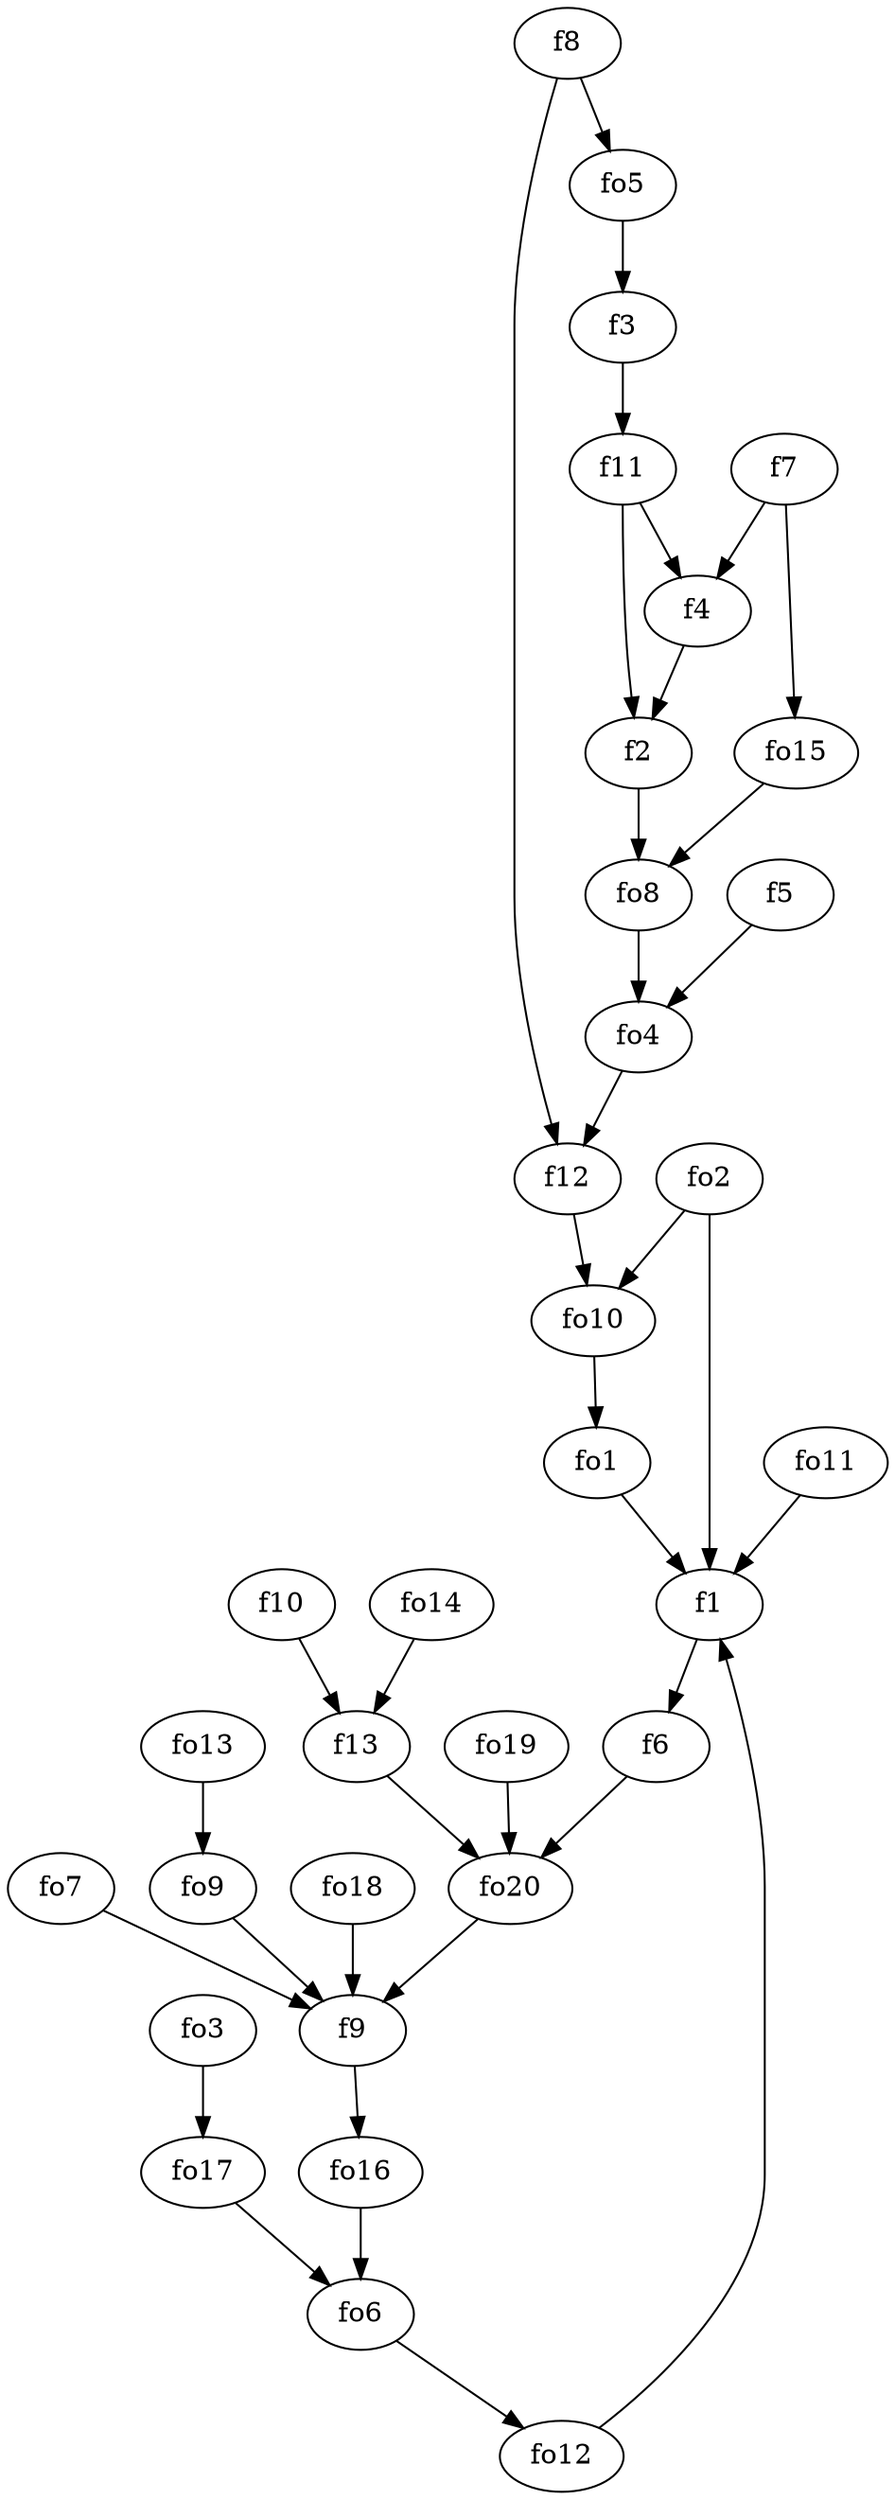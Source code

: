 strict digraph  {
f1;
f2;
f3;
f4;
f5;
f6;
f7;
f8;
f9;
f10;
f11;
f12;
f13;
fo1;
fo2;
fo3;
fo4;
fo5;
fo6;
fo7;
fo8;
fo9;
fo10;
fo11;
fo12;
fo13;
fo14;
fo15;
fo16;
fo17;
fo18;
fo19;
fo20;
f1 -> f6  [weight=2];
f2 -> fo8  [weight=2];
f3 -> f11  [weight=2];
f4 -> f2  [weight=2];
f5 -> fo4  [weight=2];
f6 -> fo20  [weight=2];
f7 -> fo15  [weight=2];
f7 -> f4  [weight=2];
f8 -> f12  [weight=2];
f8 -> fo5  [weight=2];
f9 -> fo16  [weight=2];
f10 -> f13  [weight=2];
f11 -> f2  [weight=2];
f11 -> f4  [weight=2];
f12 -> fo10  [weight=2];
f13 -> fo20  [weight=2];
fo1 -> f1  [weight=2];
fo2 -> fo10  [weight=2];
fo2 -> f1  [weight=2];
fo3 -> fo17  [weight=2];
fo4 -> f12  [weight=2];
fo5 -> f3  [weight=2];
fo6 -> fo12  [weight=2];
fo7 -> f9  [weight=2];
fo8 -> fo4  [weight=2];
fo9 -> f9  [weight=2];
fo10 -> fo1  [weight=2];
fo11 -> f1  [weight=2];
fo12 -> f1  [weight=2];
fo13 -> fo9  [weight=2];
fo14 -> f13  [weight=2];
fo15 -> fo8  [weight=2];
fo16 -> fo6  [weight=2];
fo17 -> fo6  [weight=2];
fo18 -> f9  [weight=2];
fo19 -> fo20  [weight=2];
fo20 -> f9  [weight=2];
}
